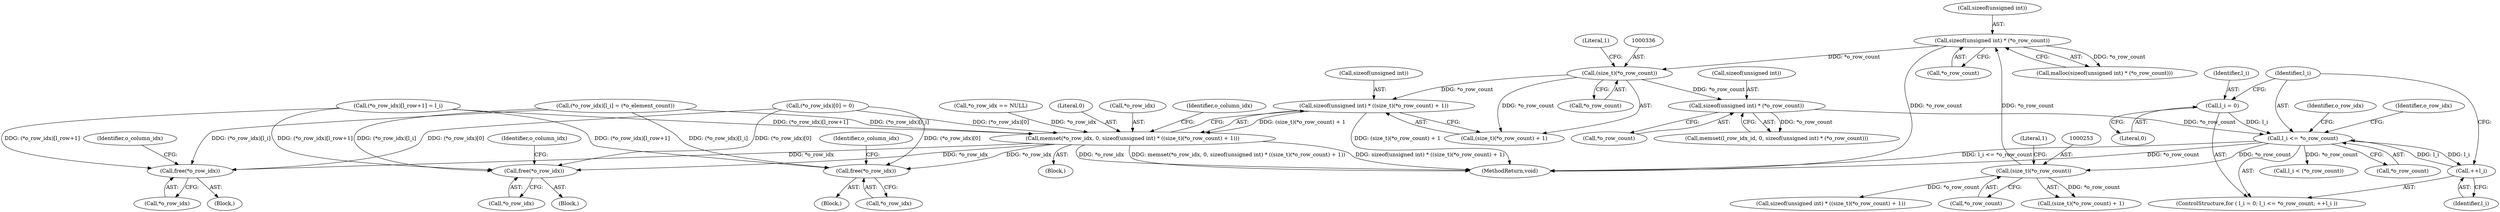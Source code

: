 digraph "0_libxsmm_151481489192e6d1997f8bde52c5c425ea41741d_2@API" {
"1000331" [label="(Call,sizeof(unsigned int) * ((size_t)(*o_row_count) + 1))"];
"1000335" [label="(Call,(size_t)(*o_row_count))"];
"1000273" [label="(Call,sizeof(unsigned int) * (*o_row_count))"];
"1000252" [label="(Call,(size_t)(*o_row_count))"];
"1000370" [label="(Call,l_i <= *o_row_count)"];
"1000374" [label="(Call,++l_i)"];
"1000367" [label="(Call,l_i = 0)"];
"1000361" [label="(Call,sizeof(unsigned int) * (*o_row_count))"];
"1000327" [label="(Call,memset(*o_row_idx, 0, sizeof(unsigned int) * ((size_t)(*o_row_count) + 1)))"];
"1000177" [label="(Call,free(*o_row_idx))"];
"1000430" [label="(Call,free(*o_row_idx))"];
"1000498" [label="(Call,free(*o_row_idx))"];
"1000561" [label="(MethodReturn,void)"];
"1000361" [label="(Call,sizeof(unsigned int) * (*o_row_count))"];
"1000497" [label="(Block,)"];
"1000482" [label="(Call,(*o_row_idx)[l_row+1] = l_i)"];
"1000274" [label="(Call,sizeof(unsigned int))"];
"1000368" [label="(Identifier,l_i)"];
"1000182" [label="(Identifier,o_column_idx)"];
"1000332" [label="(Call,sizeof(unsigned int))"];
"1000435" [label="(Identifier,o_column_idx)"];
"1000251" [label="(Call,(size_t)(*o_row_count) + 1)"];
"1000371" [label="(Identifier,l_i)"];
"1000375" [label="(Identifier,l_i)"];
"1000498" [label="(Call,free(*o_row_idx))"];
"1000369" [label="(Literal,0)"];
"1000256" [label="(Literal,1)"];
"1000178" [label="(Call,*o_row_idx)"];
"1000534" [label="(Call,l_i < (*o_row_count))"];
"1000362" [label="(Call,sizeof(unsigned int))"];
"1000276" [label="(Call,*o_row_count)"];
"1000379" [label="(Identifier,o_row_idx)"];
"1000230" [label="(Block,)"];
"1000328" [label="(Call,*o_row_idx)"];
"1000431" [label="(Call,*o_row_idx)"];
"1000376" [label="(Call,(*o_row_idx)[l_i] = (*o_element_count))"];
"1000254" [label="(Call,*o_row_count)"];
"1000342" [label="(Identifier,o_column_idx)"];
"1000176" [label="(Block,)"];
"1000272" [label="(Call,malloc(sizeof(unsigned int) * (*o_row_count)))"];
"1000370" [label="(Call,l_i <= *o_row_count)"];
"1000383" [label="(Call,(*o_row_idx)[0] = 0)"];
"1000367" [label="(Call,l_i = 0)"];
"1000366" [label="(ControlStructure,for ( l_i = 0; l_i <= *o_row_count; ++l_i ))"];
"1000335" [label="(Call,(size_t)(*o_row_count))"];
"1000339" [label="(Literal,1)"];
"1000499" [label="(Call,*o_row_idx)"];
"1000273" [label="(Call,sizeof(unsigned int) * (*o_row_count))"];
"1000334" [label="(Call,(size_t)(*o_row_count) + 1)"];
"1000358" [label="(Call,memset(l_row_idx_id, 0, sizeof(unsigned int) * (*o_row_count)))"];
"1000372" [label="(Call,*o_row_count)"];
"1000337" [label="(Call,*o_row_count)"];
"1000364" [label="(Call,*o_row_count)"];
"1000280" [label="(Call,*o_row_idx == NULL)"];
"1000252" [label="(Call,(size_t)(*o_row_count))"];
"1000330" [label="(Literal,0)"];
"1000177" [label="(Call,free(*o_row_idx))"];
"1000331" [label="(Call,sizeof(unsigned int) * ((size_t)(*o_row_count) + 1))"];
"1000248" [label="(Call,sizeof(unsigned int) * ((size_t)(*o_row_count) + 1))"];
"1000429" [label="(Block,)"];
"1000503" [label="(Identifier,o_column_idx)"];
"1000386" [label="(Identifier,o_row_idx)"];
"1000430" [label="(Call,free(*o_row_idx))"];
"1000374" [label="(Call,++l_i)"];
"1000327" [label="(Call,memset(*o_row_idx, 0, sizeof(unsigned int) * ((size_t)(*o_row_count) + 1)))"];
"1000331" -> "1000327"  [label="AST: "];
"1000331" -> "1000334"  [label="CFG: "];
"1000332" -> "1000331"  [label="AST: "];
"1000334" -> "1000331"  [label="AST: "];
"1000327" -> "1000331"  [label="CFG: "];
"1000331" -> "1000561"  [label="DDG: (size_t)(*o_row_count) + 1"];
"1000331" -> "1000327"  [label="DDG: (size_t)(*o_row_count) + 1"];
"1000335" -> "1000331"  [label="DDG: *o_row_count"];
"1000335" -> "1000334"  [label="AST: "];
"1000335" -> "1000337"  [label="CFG: "];
"1000336" -> "1000335"  [label="AST: "];
"1000337" -> "1000335"  [label="AST: "];
"1000339" -> "1000335"  [label="CFG: "];
"1000335" -> "1000334"  [label="DDG: *o_row_count"];
"1000273" -> "1000335"  [label="DDG: *o_row_count"];
"1000335" -> "1000361"  [label="DDG: *o_row_count"];
"1000273" -> "1000272"  [label="AST: "];
"1000273" -> "1000276"  [label="CFG: "];
"1000274" -> "1000273"  [label="AST: "];
"1000276" -> "1000273"  [label="AST: "];
"1000272" -> "1000273"  [label="CFG: "];
"1000273" -> "1000561"  [label="DDG: *o_row_count"];
"1000273" -> "1000272"  [label="DDG: *o_row_count"];
"1000252" -> "1000273"  [label="DDG: *o_row_count"];
"1000252" -> "1000251"  [label="AST: "];
"1000252" -> "1000254"  [label="CFG: "];
"1000253" -> "1000252"  [label="AST: "];
"1000254" -> "1000252"  [label="AST: "];
"1000256" -> "1000252"  [label="CFG: "];
"1000252" -> "1000248"  [label="DDG: *o_row_count"];
"1000252" -> "1000251"  [label="DDG: *o_row_count"];
"1000370" -> "1000252"  [label="DDG: *o_row_count"];
"1000370" -> "1000366"  [label="AST: "];
"1000370" -> "1000372"  [label="CFG: "];
"1000371" -> "1000370"  [label="AST: "];
"1000372" -> "1000370"  [label="AST: "];
"1000379" -> "1000370"  [label="CFG: "];
"1000386" -> "1000370"  [label="CFG: "];
"1000370" -> "1000561"  [label="DDG: l_i <= *o_row_count"];
"1000370" -> "1000561"  [label="DDG: *o_row_count"];
"1000374" -> "1000370"  [label="DDG: l_i"];
"1000367" -> "1000370"  [label="DDG: l_i"];
"1000361" -> "1000370"  [label="DDG: *o_row_count"];
"1000370" -> "1000374"  [label="DDG: l_i"];
"1000370" -> "1000534"  [label="DDG: *o_row_count"];
"1000374" -> "1000366"  [label="AST: "];
"1000374" -> "1000375"  [label="CFG: "];
"1000375" -> "1000374"  [label="AST: "];
"1000371" -> "1000374"  [label="CFG: "];
"1000367" -> "1000366"  [label="AST: "];
"1000367" -> "1000369"  [label="CFG: "];
"1000368" -> "1000367"  [label="AST: "];
"1000369" -> "1000367"  [label="AST: "];
"1000371" -> "1000367"  [label="CFG: "];
"1000361" -> "1000358"  [label="AST: "];
"1000361" -> "1000364"  [label="CFG: "];
"1000362" -> "1000361"  [label="AST: "];
"1000364" -> "1000361"  [label="AST: "];
"1000358" -> "1000361"  [label="CFG: "];
"1000361" -> "1000358"  [label="DDG: *o_row_count"];
"1000327" -> "1000230"  [label="AST: "];
"1000328" -> "1000327"  [label="AST: "];
"1000330" -> "1000327"  [label="AST: "];
"1000342" -> "1000327"  [label="CFG: "];
"1000327" -> "1000561"  [label="DDG: sizeof(unsigned int) * ((size_t)(*o_row_count) + 1)"];
"1000327" -> "1000561"  [label="DDG: *o_row_idx"];
"1000327" -> "1000561"  [label="DDG: memset(*o_row_idx, 0, sizeof(unsigned int) * ((size_t)(*o_row_count) + 1))"];
"1000327" -> "1000177"  [label="DDG: *o_row_idx"];
"1000376" -> "1000327"  [label="DDG: (*o_row_idx)[l_i]"];
"1000383" -> "1000327"  [label="DDG: (*o_row_idx)[0]"];
"1000482" -> "1000327"  [label="DDG: (*o_row_idx)[l_row+1]"];
"1000280" -> "1000327"  [label="DDG: *o_row_idx"];
"1000327" -> "1000430"  [label="DDG: *o_row_idx"];
"1000327" -> "1000498"  [label="DDG: *o_row_idx"];
"1000177" -> "1000176"  [label="AST: "];
"1000177" -> "1000178"  [label="CFG: "];
"1000178" -> "1000177"  [label="AST: "];
"1000182" -> "1000177"  [label="CFG: "];
"1000376" -> "1000177"  [label="DDG: (*o_row_idx)[l_i]"];
"1000383" -> "1000177"  [label="DDG: (*o_row_idx)[0]"];
"1000482" -> "1000177"  [label="DDG: (*o_row_idx)[l_row+1]"];
"1000430" -> "1000429"  [label="AST: "];
"1000430" -> "1000431"  [label="CFG: "];
"1000431" -> "1000430"  [label="AST: "];
"1000435" -> "1000430"  [label="CFG: "];
"1000376" -> "1000430"  [label="DDG: (*o_row_idx)[l_i]"];
"1000383" -> "1000430"  [label="DDG: (*o_row_idx)[0]"];
"1000482" -> "1000430"  [label="DDG: (*o_row_idx)[l_row+1]"];
"1000498" -> "1000497"  [label="AST: "];
"1000498" -> "1000499"  [label="CFG: "];
"1000499" -> "1000498"  [label="AST: "];
"1000503" -> "1000498"  [label="CFG: "];
"1000376" -> "1000498"  [label="DDG: (*o_row_idx)[l_i]"];
"1000383" -> "1000498"  [label="DDG: (*o_row_idx)[0]"];
"1000482" -> "1000498"  [label="DDG: (*o_row_idx)[l_row+1]"];
}

